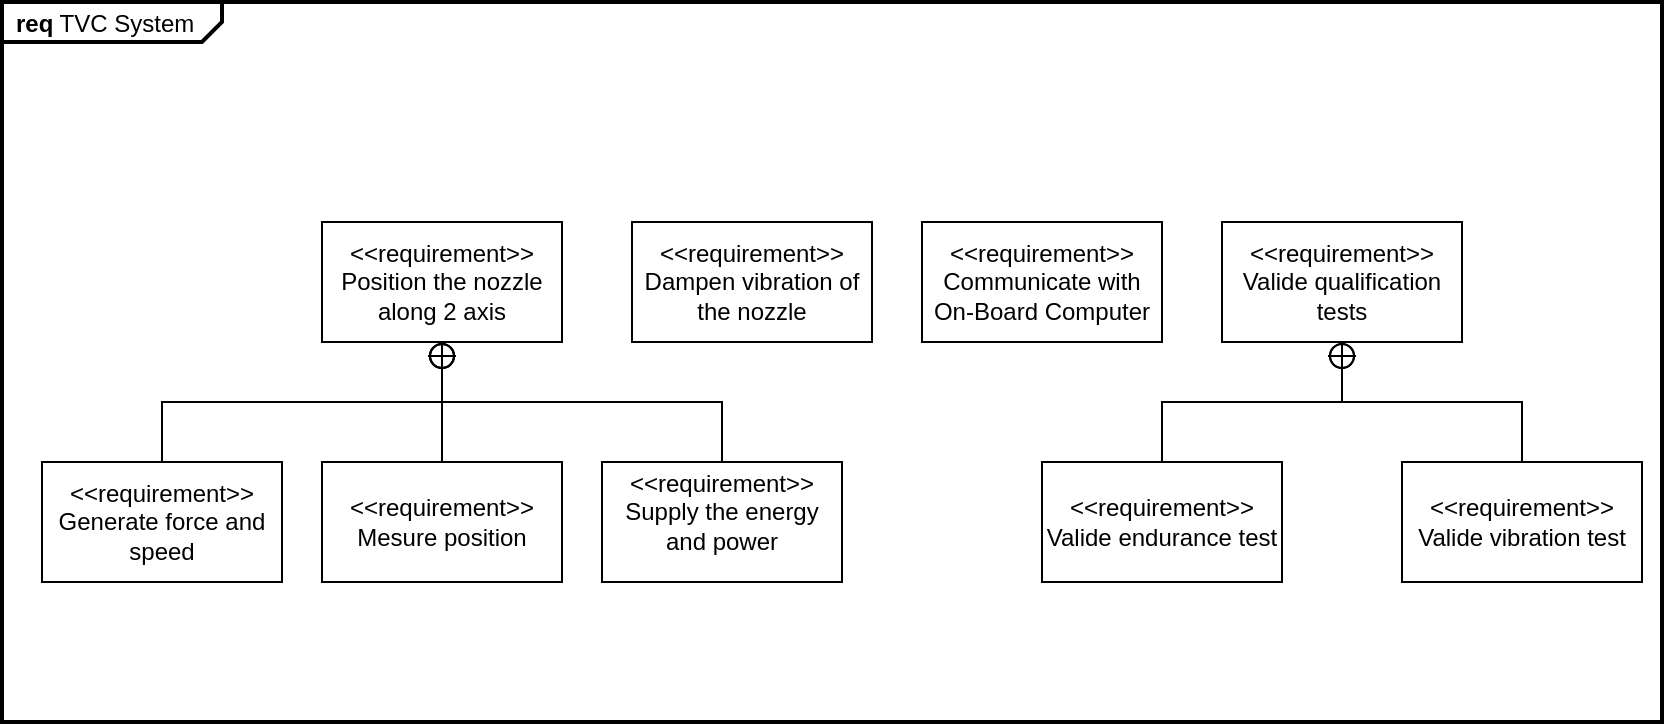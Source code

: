 <mxfile version="23.1.5" type="device">
  <diagram name="Page-1" id="btSO6Okd-ESO7Uli01Kn">
    <mxGraphModel dx="1863" dy="614" grid="1" gridSize="10" guides="1" tooltips="1" connect="1" arrows="1" fold="1" page="1" pageScale="1" pageWidth="827" pageHeight="1169" math="0" shadow="0">
      <root>
        <mxCell id="0" />
        <mxCell id="1" parent="0" />
        <mxCell id="bShLwHsbURq6fyHqxZIe-18" value="&lt;p style=&quot;margin:0px;margin-top:4px;margin-left:7px;text-align:left;&quot;&gt;&lt;b&gt;req&lt;/b&gt;  TVC System&lt;/p&gt;" style="html=1;shape=mxgraph.sysml.package;overflow=fill;labelX=110;strokeWidth=2;align=center;" vertex="1" parent="1">
          <mxGeometry y="70" width="830" height="360" as="geometry" />
        </mxCell>
        <mxCell id="bShLwHsbURq6fyHqxZIe-2" value="&amp;lt;&amp;lt;requirement&amp;gt;&amp;gt;&lt;br&gt;Position the nozzle along 2 axis" style="shape=rect;html=1;whiteSpace=wrap;align=center;" vertex="1" parent="1">
          <mxGeometry x="160" y="180" width="120" height="60" as="geometry" />
        </mxCell>
        <mxCell id="bShLwHsbURq6fyHqxZIe-3" value="&amp;lt;&amp;lt;requirement&amp;gt;&amp;gt;&lt;br&gt;Generate force and speed" style="shape=rect;html=1;whiteSpace=wrap;align=center;" vertex="1" parent="1">
          <mxGeometry x="20" y="300" width="120" height="60" as="geometry" />
        </mxCell>
        <mxCell id="bShLwHsbURq6fyHqxZIe-4" value="&amp;lt;&amp;lt;requirement&amp;gt;&amp;gt;&lt;br&gt;Mesure position" style="shape=rect;html=1;whiteSpace=wrap;align=center;" vertex="1" parent="1">
          <mxGeometry x="160" y="300" width="120" height="60" as="geometry" />
        </mxCell>
        <mxCell id="bShLwHsbURq6fyHqxZIe-5" value="" style="rounded=0;html=1;labelBackgroundColor=none;endArrow=none;edgeStyle=elbowEdgeStyle;elbow=vertical;startArrow=sysMLPackCont;startSize=12;" edge="1" source="bShLwHsbURq6fyHqxZIe-2" target="bShLwHsbURq6fyHqxZIe-3" parent="1">
          <mxGeometry relative="1" as="geometry" />
        </mxCell>
        <mxCell id="bShLwHsbURq6fyHqxZIe-6" value="" style="rounded=0;html=1;labelBackgroundColor=none;endArrow=none;edgeStyle=elbowEdgeStyle;elbow=vertical;startArrow=sysMLPackCont;startSize=12;" edge="1" target="bShLwHsbURq6fyHqxZIe-4" parent="1">
          <mxGeometry relative="1" as="geometry">
            <mxPoint x="220" y="240" as="sourcePoint" />
          </mxGeometry>
        </mxCell>
        <mxCell id="bShLwHsbURq6fyHqxZIe-7" value="&amp;lt;&amp;lt;requirement&amp;gt;&amp;gt;&lt;br&gt;Dampen vibration of the nozzle" style="shape=rect;html=1;whiteSpace=wrap;align=center;" vertex="1" parent="1">
          <mxGeometry x="315" y="180" width="120" height="60" as="geometry" />
        </mxCell>
        <mxCell id="bShLwHsbURq6fyHqxZIe-9" value="&amp;lt;&amp;lt;requirement&amp;gt;&amp;gt;&lt;br&gt;Valide qualification tests" style="shape=rect;html=1;whiteSpace=wrap;align=center;" vertex="1" parent="1">
          <mxGeometry x="610" y="180" width="120" height="60" as="geometry" />
        </mxCell>
        <mxCell id="bShLwHsbURq6fyHqxZIe-10" value="&amp;lt;&amp;lt;requirement&amp;gt;&amp;gt;&lt;br&gt;Valide endurance test" style="shape=rect;html=1;whiteSpace=wrap;align=center;" vertex="1" parent="1">
          <mxGeometry x="520" y="300" width="120" height="60" as="geometry" />
        </mxCell>
        <mxCell id="bShLwHsbURq6fyHqxZIe-11" value="&amp;lt;&amp;lt;requirement&amp;gt;&amp;gt;&lt;br&gt;Valide vibration test" style="shape=rect;html=1;whiteSpace=wrap;align=center;" vertex="1" parent="1">
          <mxGeometry x="700" y="300" width="120" height="60" as="geometry" />
        </mxCell>
        <mxCell id="bShLwHsbURq6fyHqxZIe-12" value="" style="rounded=0;html=1;labelBackgroundColor=none;endArrow=none;edgeStyle=elbowEdgeStyle;elbow=vertical;startArrow=sysMLPackCont;startSize=12;" edge="1" source="bShLwHsbURq6fyHqxZIe-9" target="bShLwHsbURq6fyHqxZIe-10" parent="1">
          <mxGeometry relative="1" as="geometry" />
        </mxCell>
        <mxCell id="bShLwHsbURq6fyHqxZIe-13" value="" style="rounded=0;html=1;labelBackgroundColor=none;endArrow=none;edgeStyle=elbowEdgeStyle;elbow=vertical;startArrow=sysMLPackCont;startSize=12;" edge="1" source="bShLwHsbURq6fyHqxZIe-9" target="bShLwHsbURq6fyHqxZIe-11" parent="1">
          <mxGeometry relative="1" as="geometry" />
        </mxCell>
        <mxCell id="bShLwHsbURq6fyHqxZIe-14" value="&amp;lt;&amp;lt;requirement&amp;gt;&amp;gt;&lt;br&gt;Communicate with On-Board Computer" style="shape=rect;html=1;whiteSpace=wrap;align=center;" vertex="1" parent="1">
          <mxGeometry x="460" y="180" width="120" height="60" as="geometry" />
        </mxCell>
        <mxCell id="bShLwHsbURq6fyHqxZIe-16" value="&lt;p style=&quot;margin:0px;margin-top:4px;text-align:center;&quot;&gt;&amp;lt;&amp;lt;requirement&amp;gt;&amp;gt;&lt;br&gt;Supply the energy and power&lt;br&gt;&lt;/p&gt;&lt;p style=&quot;margin:0px;margin-left:8px;text-align:left;&quot;&gt;&lt;br&gt;&lt;/p&gt;" style="shape=rect;overflow=fill;html=1;whiteSpace=wrap;align=center;" vertex="1" parent="1">
          <mxGeometry x="300" y="300" width="120" height="60" as="geometry" />
        </mxCell>
        <mxCell id="bShLwHsbURq6fyHqxZIe-17" value="" style="rounded=0;html=1;labelBackgroundColor=none;endArrow=none;edgeStyle=elbowEdgeStyle;elbow=vertical;startArrow=sysMLPackCont;startSize=12;" edge="1" parent="1" target="bShLwHsbURq6fyHqxZIe-16">
          <mxGeometry relative="1" as="geometry">
            <mxPoint x="220" y="240" as="sourcePoint" />
            <mxPoint x="230" y="310" as="targetPoint" />
          </mxGeometry>
        </mxCell>
      </root>
    </mxGraphModel>
  </diagram>
</mxfile>
